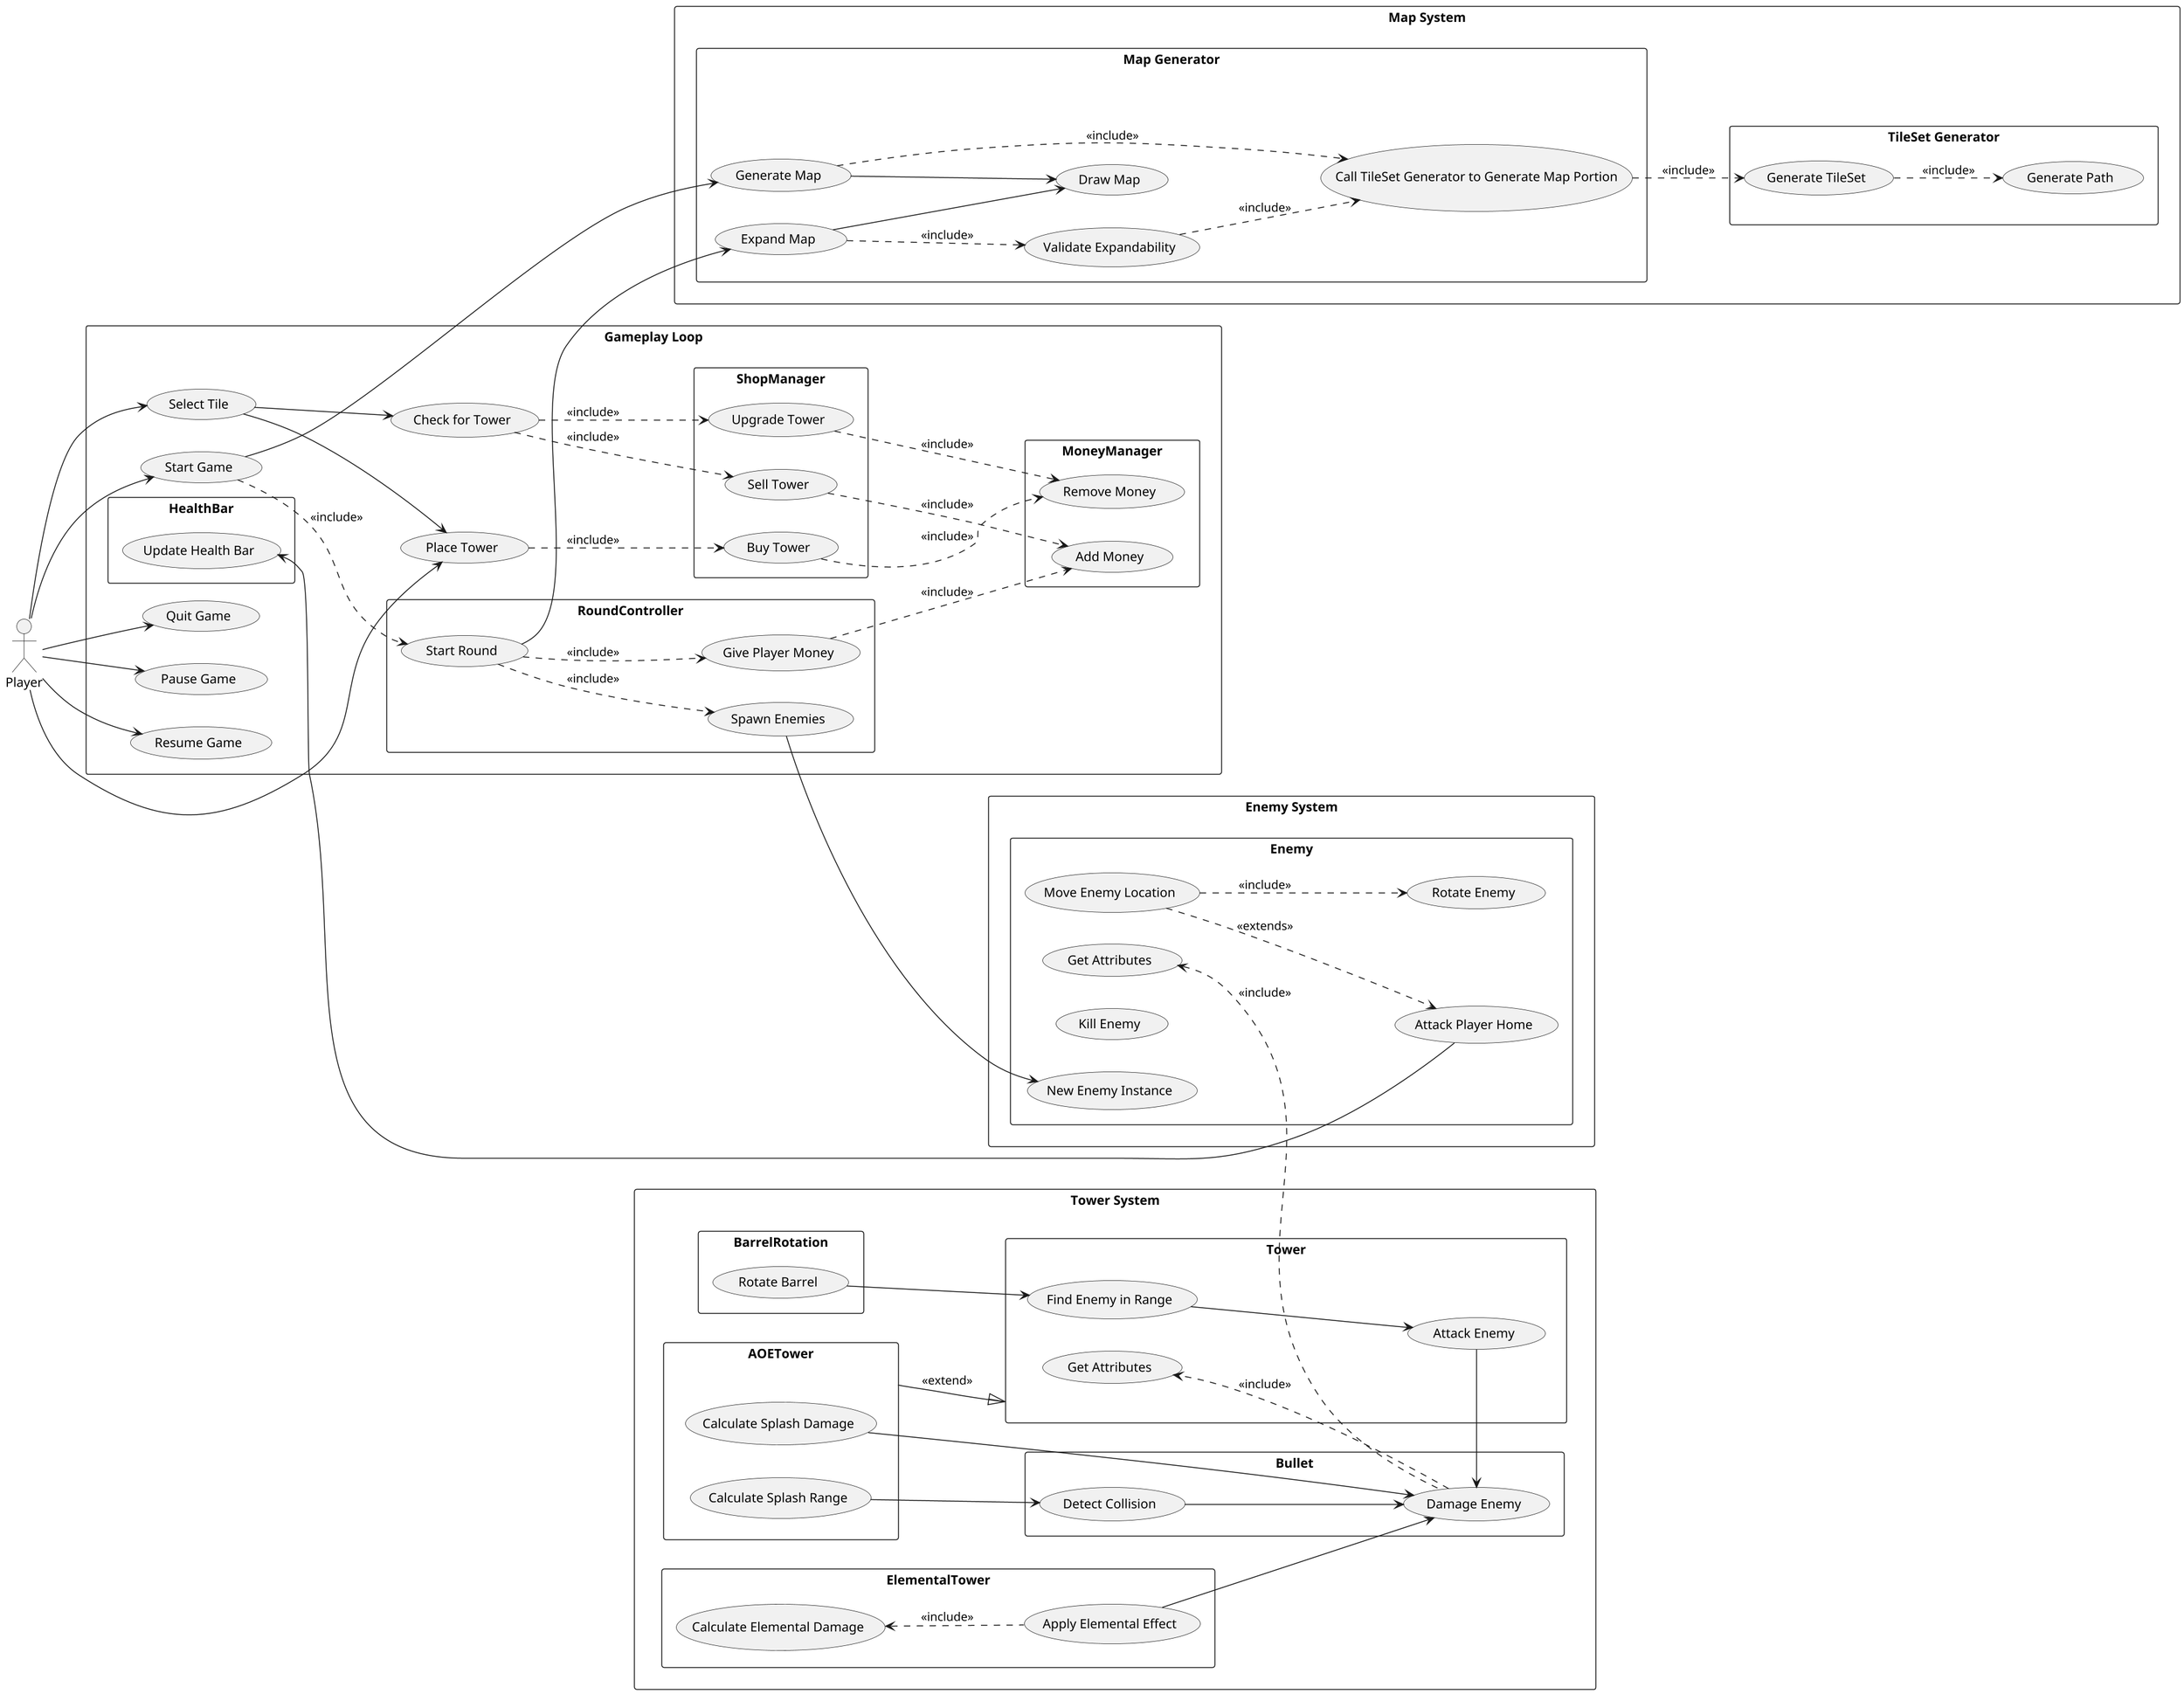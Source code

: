 @startuml
scale 1.5
left to right direction
skinparam packageStyle rect
actor "Player" as user

rectangle "Map System" as map_system {
  rectangle "Map Generator" as mapgen {
    (Generate Map) as (genMap)
    (Expand Map) as (expandMap)
    (Draw Map) as (drawMap)
    (Validate Expandability) as (validateExpansion)
    (Call TileSet Generator to Generate Map Portion) as (callTileSet)
  }

  rectangle "TileSet Generator" as tileset {
    (Generate TileSet) as (genTileSet)
    (Generate Path) as (genPath)
  }

  (genMap) --> (drawMap)
  (expandMap) --> (drawMap)
  (expandMap)..> (validateExpansion): <<include>>
  (validateExpansion)..> (callTileSet): <<include>>
  (genMap)..> (callTileSet): <<include>>

  (callTileSet)..> (genTileSet): <<include>>
  (genTileSet)..> (genPath): <<include>>
}

rectangle "Enemy System" as enemy_system {
  rectangle "Enemy" as enemy {
    (Get Attributes) as getEnemyAttributes
    (Move Enemy Location) as moveEnemy
    (Attack Player Home) as attackHome
    (Kill Enemy) as killEnemy
    (Rotate Enemy) as rotateEnemy
    (New Enemy Instance) as newEnemy
  }
  
  moveEnemy ..> rotateEnemy: <<include>>
  moveEnemy ..> attackHome: <<extends>>

}

rectangle "Tower System" as tower_system {
  rectangle "Tower" as tower {
    (Get Attributes) as getTowerAttributes
    (Attack Enemy) as attackEnemy
    (Find Enemy in Range) as findEnemy
  }

  rectangle "Bullet" as bullet {
    (Detect Collision) as detectCollision
    (Damage Enemy) as damageEnemy
  }

  rectangle "BarrelRotation" as barrelRotation {
    (Rotate Barrel) as rotateBarrel
  }

  rectangle "AOETower" as aoeTower {
    (Calculate Splash Damage) as splashDamage
    (Calculate Splash Range) as splashRange
  }

  rectangle "ElementalTower" as elementalTower {
    (Apply Elemental Effect) as elementalEffect
    (Calculate Elemental Damage) as elementalDamage
    
  }

  aoeTower --|> tower: <<extend>>
  rotateBarrel --> findEnemy
  findEnemy --> attackEnemy
  attackEnemy --> damageEnemy
  damageEnemy ..> getTowerAttributes: <<include>>
  detectCollision --> damageEnemy
  splashRange --> detectCollision
  splashDamage --> damageEnemy
  elementalDamage <.. elementalEffect: <<include>>
  elementalEffect --> damageEnemy
}

rectangle "Gameplay Loop" as gameplay {
  rectangle "RoundController" as roundController {
    (Start Round) as startRound
    (Spawn Enemies) as spawnEnemies
    (Give Player Money) as givePlayerMoney
  }
  rectangle "ShopManager" as shopManager {
    (Buy Tower) as buyTower
    (Sell Tower) as sellTower
    (Upgrade Tower) as upgradeTower
  }
  rectangle "MoneyManager" as moneyManager {
    (Add Money) as addMoney
    (Remove Money) as removeMoney
  }
  rectangle "HealthBar" as healthBar {
    (Update Health Bar) as updateHealthBar
  }

  (Start Game) as startGame
  (Quit Game) as quitGame
  (Pause Game) as pauseGame
  (Resume Game) as resumeGame
  (Select Tile) as selectMapTile
  (Check for Tower) as checkTowerPresence
  (Place Tower) as placeTower
  startGame ..> startRound: <<include>>
  startRound ..> spawnEnemies: <<include>>
  startRound ..> givePlayerMoney: <<include>>
  givePlayerMoney ..> addMoney: <<include>>
  sellTower ..> addMoney: <<include>>
  buyTower ..> removeMoney: <<include>>
  upgradeTower ..> removeMoney: <<include>>
  placeTower ..> buyTower: <<include>>
  selectMapTile --> placeTower
  selectMapTile --> checkTowerPresence
  checkTowerPresence ..> sellTower: <<include>>
  checkTowerPresence ..> upgradeTower: <<include>>

  user --> startGame
  user --> quitGame
  user --> pauseGame
  user --> resumeGame
  user --> selectMapTile
  user --> placeTower
}


getEnemyAttributes <.. damageEnemy: <<include>>
startGame --> genMap
startRound --> expandMap
attackHome --> updateHealthBar
spawnEnemies --> newEnemy

@enduml